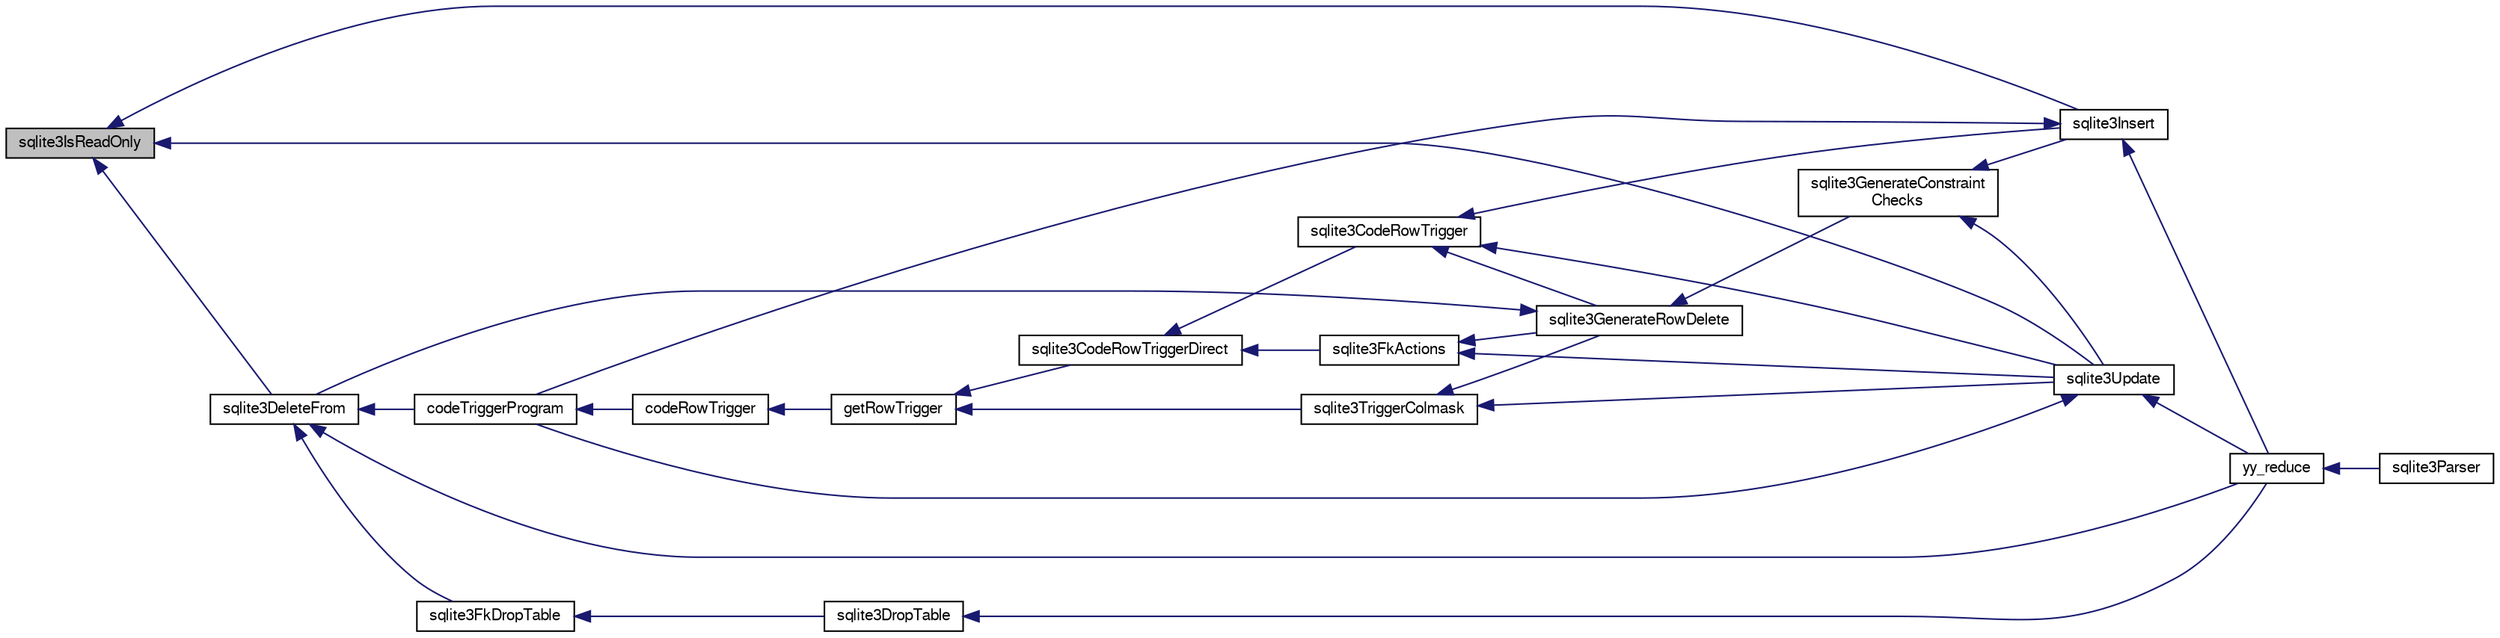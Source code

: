 digraph "sqlite3IsReadOnly"
{
  edge [fontname="FreeSans",fontsize="10",labelfontname="FreeSans",labelfontsize="10"];
  node [fontname="FreeSans",fontsize="10",shape=record];
  rankdir="LR";
  Node573002 [label="sqlite3IsReadOnly",height=0.2,width=0.4,color="black", fillcolor="grey75", style="filled", fontcolor="black"];
  Node573002 -> Node573003 [dir="back",color="midnightblue",fontsize="10",style="solid",fontname="FreeSans"];
  Node573003 [label="sqlite3DeleteFrom",height=0.2,width=0.4,color="black", fillcolor="white", style="filled",URL="$sqlite3_8c.html#ab9b4b45349188b49eabb23f94608a091"];
  Node573003 -> Node573004 [dir="back",color="midnightblue",fontsize="10",style="solid",fontname="FreeSans"];
  Node573004 [label="sqlite3FkDropTable",height=0.2,width=0.4,color="black", fillcolor="white", style="filled",URL="$sqlite3_8c.html#a1218c6fc74e89152ceaa4760e82f5ef9"];
  Node573004 -> Node573005 [dir="back",color="midnightblue",fontsize="10",style="solid",fontname="FreeSans"];
  Node573005 [label="sqlite3DropTable",height=0.2,width=0.4,color="black", fillcolor="white", style="filled",URL="$sqlite3_8c.html#a5534f77364b5568783c0e50db3c9defb"];
  Node573005 -> Node573006 [dir="back",color="midnightblue",fontsize="10",style="solid",fontname="FreeSans"];
  Node573006 [label="yy_reduce",height=0.2,width=0.4,color="black", fillcolor="white", style="filled",URL="$sqlite3_8c.html#a7c419a9b25711c666a9a2449ef377f14"];
  Node573006 -> Node573007 [dir="back",color="midnightblue",fontsize="10",style="solid",fontname="FreeSans"];
  Node573007 [label="sqlite3Parser",height=0.2,width=0.4,color="black", fillcolor="white", style="filled",URL="$sqlite3_8c.html#a0327d71a5fabe0b6a343d78a2602e72a"];
  Node573003 -> Node573008 [dir="back",color="midnightblue",fontsize="10",style="solid",fontname="FreeSans"];
  Node573008 [label="codeTriggerProgram",height=0.2,width=0.4,color="black", fillcolor="white", style="filled",URL="$sqlite3_8c.html#a120801f59d9281d201d2ff4b2606836e"];
  Node573008 -> Node573009 [dir="back",color="midnightblue",fontsize="10",style="solid",fontname="FreeSans"];
  Node573009 [label="codeRowTrigger",height=0.2,width=0.4,color="black", fillcolor="white", style="filled",URL="$sqlite3_8c.html#a463cea5aaaf388b560b206570a0022fc"];
  Node573009 -> Node573010 [dir="back",color="midnightblue",fontsize="10",style="solid",fontname="FreeSans"];
  Node573010 [label="getRowTrigger",height=0.2,width=0.4,color="black", fillcolor="white", style="filled",URL="$sqlite3_8c.html#a69626ef20b540d1a2b19cf56f3f45689"];
  Node573010 -> Node573011 [dir="back",color="midnightblue",fontsize="10",style="solid",fontname="FreeSans"];
  Node573011 [label="sqlite3CodeRowTriggerDirect",height=0.2,width=0.4,color="black", fillcolor="white", style="filled",URL="$sqlite3_8c.html#ad92829f9001bcf89a0299dad5a48acd4"];
  Node573011 -> Node573012 [dir="back",color="midnightblue",fontsize="10",style="solid",fontname="FreeSans"];
  Node573012 [label="sqlite3FkActions",height=0.2,width=0.4,color="black", fillcolor="white", style="filled",URL="$sqlite3_8c.html#a39159bd1623724946c22355ba7f3ef90"];
  Node573012 -> Node573013 [dir="back",color="midnightblue",fontsize="10",style="solid",fontname="FreeSans"];
  Node573013 [label="sqlite3GenerateRowDelete",height=0.2,width=0.4,color="black", fillcolor="white", style="filled",URL="$sqlite3_8c.html#a2c76cbf3027fc18fdbb8cb4cd96b77d9"];
  Node573013 -> Node573003 [dir="back",color="midnightblue",fontsize="10",style="solid",fontname="FreeSans"];
  Node573013 -> Node573014 [dir="back",color="midnightblue",fontsize="10",style="solid",fontname="FreeSans"];
  Node573014 [label="sqlite3GenerateConstraint\lChecks",height=0.2,width=0.4,color="black", fillcolor="white", style="filled",URL="$sqlite3_8c.html#aef639c1e6a0c0a67ca6e7690ad931bd2"];
  Node573014 -> Node573015 [dir="back",color="midnightblue",fontsize="10",style="solid",fontname="FreeSans"];
  Node573015 [label="sqlite3Insert",height=0.2,width=0.4,color="black", fillcolor="white", style="filled",URL="$sqlite3_8c.html#a5b17c9c2000bae6bdff8e6be48d7dc2b"];
  Node573015 -> Node573008 [dir="back",color="midnightblue",fontsize="10",style="solid",fontname="FreeSans"];
  Node573015 -> Node573006 [dir="back",color="midnightblue",fontsize="10",style="solid",fontname="FreeSans"];
  Node573014 -> Node573016 [dir="back",color="midnightblue",fontsize="10",style="solid",fontname="FreeSans"];
  Node573016 [label="sqlite3Update",height=0.2,width=0.4,color="black", fillcolor="white", style="filled",URL="$sqlite3_8c.html#ac5aa67c46e8cc8174566fabe6809fafa"];
  Node573016 -> Node573008 [dir="back",color="midnightblue",fontsize="10",style="solid",fontname="FreeSans"];
  Node573016 -> Node573006 [dir="back",color="midnightblue",fontsize="10",style="solid",fontname="FreeSans"];
  Node573012 -> Node573016 [dir="back",color="midnightblue",fontsize="10",style="solid",fontname="FreeSans"];
  Node573011 -> Node573017 [dir="back",color="midnightblue",fontsize="10",style="solid",fontname="FreeSans"];
  Node573017 [label="sqlite3CodeRowTrigger",height=0.2,width=0.4,color="black", fillcolor="white", style="filled",URL="$sqlite3_8c.html#a37f21393c74de4d01b16761ee9abacd9"];
  Node573017 -> Node573013 [dir="back",color="midnightblue",fontsize="10",style="solid",fontname="FreeSans"];
  Node573017 -> Node573015 [dir="back",color="midnightblue",fontsize="10",style="solid",fontname="FreeSans"];
  Node573017 -> Node573016 [dir="back",color="midnightblue",fontsize="10",style="solid",fontname="FreeSans"];
  Node573010 -> Node573018 [dir="back",color="midnightblue",fontsize="10",style="solid",fontname="FreeSans"];
  Node573018 [label="sqlite3TriggerColmask",height=0.2,width=0.4,color="black", fillcolor="white", style="filled",URL="$sqlite3_8c.html#acace8e99e37ae5e84ea03c65e820c540"];
  Node573018 -> Node573013 [dir="back",color="midnightblue",fontsize="10",style="solid",fontname="FreeSans"];
  Node573018 -> Node573016 [dir="back",color="midnightblue",fontsize="10",style="solid",fontname="FreeSans"];
  Node573003 -> Node573006 [dir="back",color="midnightblue",fontsize="10",style="solid",fontname="FreeSans"];
  Node573002 -> Node573015 [dir="back",color="midnightblue",fontsize="10",style="solid",fontname="FreeSans"];
  Node573002 -> Node573016 [dir="back",color="midnightblue",fontsize="10",style="solid",fontname="FreeSans"];
}
